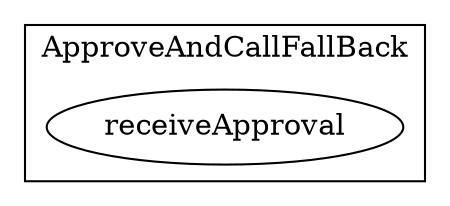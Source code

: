 strict digraph {
subgraph cluster_175_ApproveAndCallFallBack {
label = "ApproveAndCallFallBack"
"175_receiveApproval" [label="receiveApproval"]
}subgraph cluster_solidity {
label = "[Solidity]"
}
}